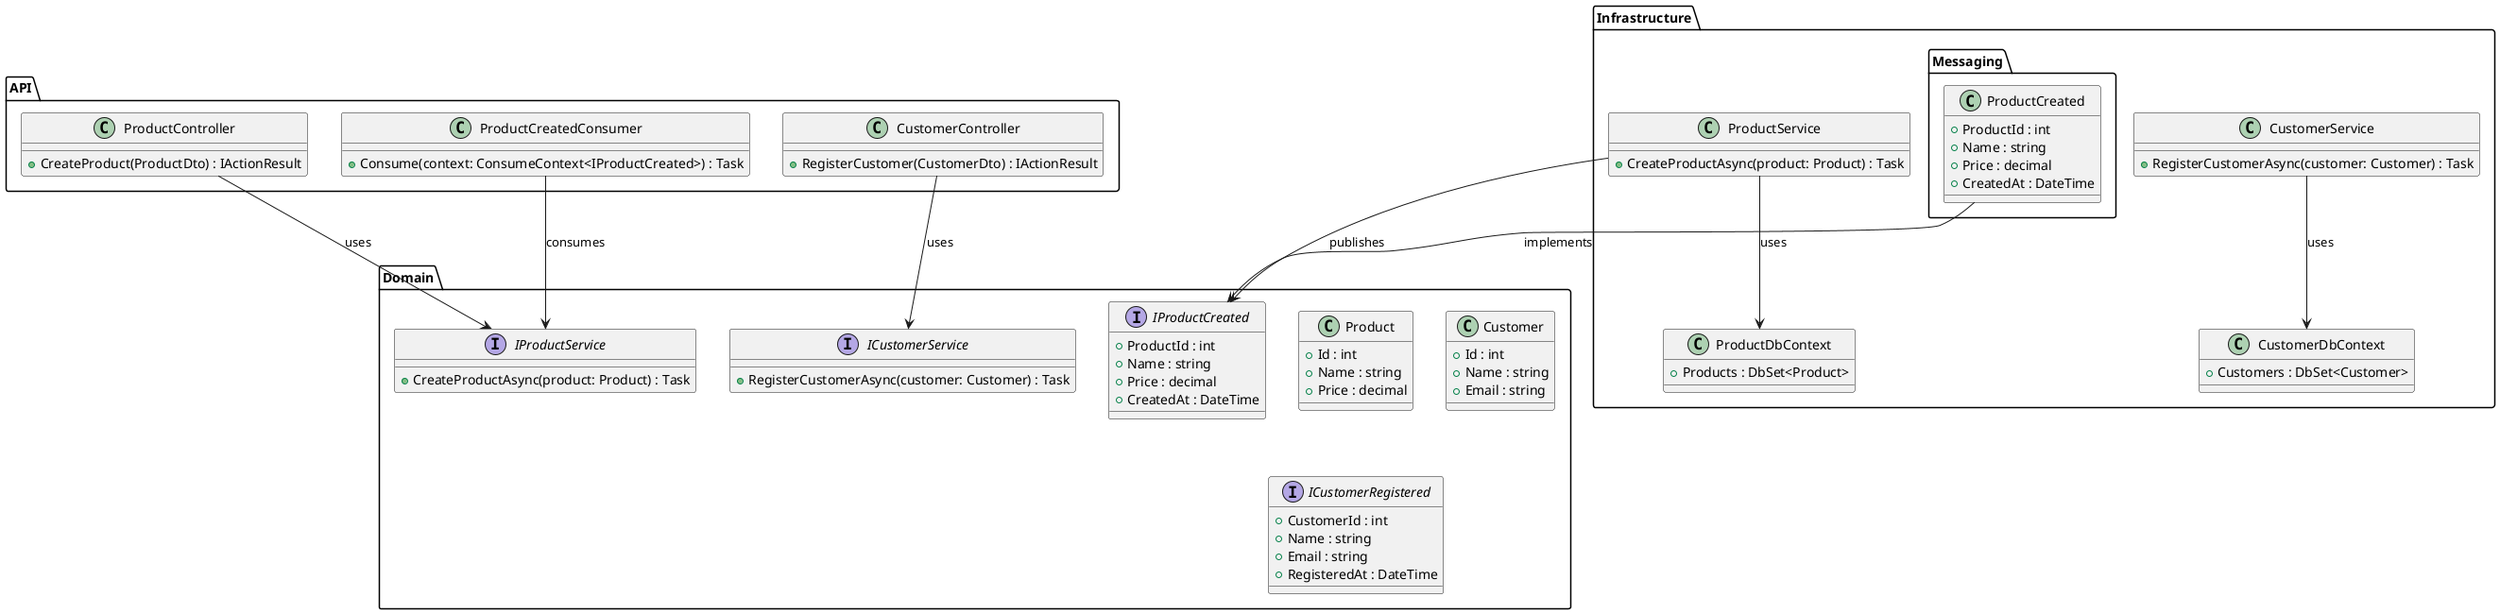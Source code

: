 @startuml
package "Domain" {
    class Product {
        +Id : int
        +Name : string
        +Price : decimal
    }

    class Customer {
        +Id : int
        +Name : string
        +Email : string
    }

    interface IProductService {
        +CreateProductAsync(product: Product) : Task
    }

    interface ICustomerService {
        +RegisterCustomerAsync(customer: Customer) : Task
    }

    interface IProductCreated {
        +ProductId : int
        +Name : string
        +Price : decimal
        +CreatedAt : DateTime
    }

    interface ICustomerRegistered {
        +CustomerId : int
        +Name : string
        +Email : string
        +RegisteredAt : DateTime
    }
}

package "API" {
    class ProductController {
        +CreateProduct(ProductDto) : IActionResult
    }

    class CustomerController {
        +RegisterCustomer(CustomerDto) : IActionResult
    }

    class ProductCreatedConsumer {
        +Consume(context: ConsumeContext<IProductCreated>) : Task
    }
}

package "Infrastructure" {
    class ProductDbContext {
        +Products : DbSet<Product>
    }

    class CustomerDbContext {
        +Customers : DbSet<Customer>
    }

    class ProductService {
        +CreateProductAsync(product: Product) : Task
    }

    class CustomerService {
        +RegisterCustomerAsync(customer: Customer) : Task
    }

    package "Messaging" {
        class ProductCreated {
            +ProductId : int
            +Name : string
            +Price : decimal
            +CreatedAt : DateTime
        }
    }
}

ProductController --> IProductService : uses
CustomerController --> ICustomerService : uses
ProductService --> ProductDbContext : uses
CustomerService --> CustomerDbContext : uses
ProductService --> IProductCreated : publishes
ProductCreatedConsumer --> IProductService : consumes
ProductCreated -down-> IProductCreated : implements
